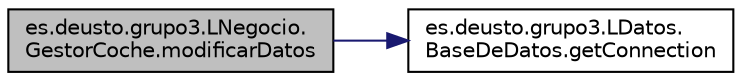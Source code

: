 digraph "es.deusto.grupo3.LNegocio.GestorCoche.modificarDatos"
{
  edge [fontname="Helvetica",fontsize="10",labelfontname="Helvetica",labelfontsize="10"];
  node [fontname="Helvetica",fontsize="10",shape=record];
  rankdir="LR";
  Node67 [label="es.deusto.grupo3.LNegocio.\lGestorCoche.modificarDatos",height=0.2,width=0.4,color="black", fillcolor="grey75", style="filled", fontcolor="black"];
  Node67 -> Node68 [color="midnightblue",fontsize="10",style="solid",fontname="Helvetica"];
  Node68 [label="es.deusto.grupo3.LDatos.\lBaseDeDatos.getConnection",height=0.2,width=0.4,color="black", fillcolor="white", style="filled",URL="$classes_1_1deusto_1_1grupo3_1_1_l_datos_1_1_base_de_datos.html#a1c5069726bf3121d34bd186fd6f76972"];
}
